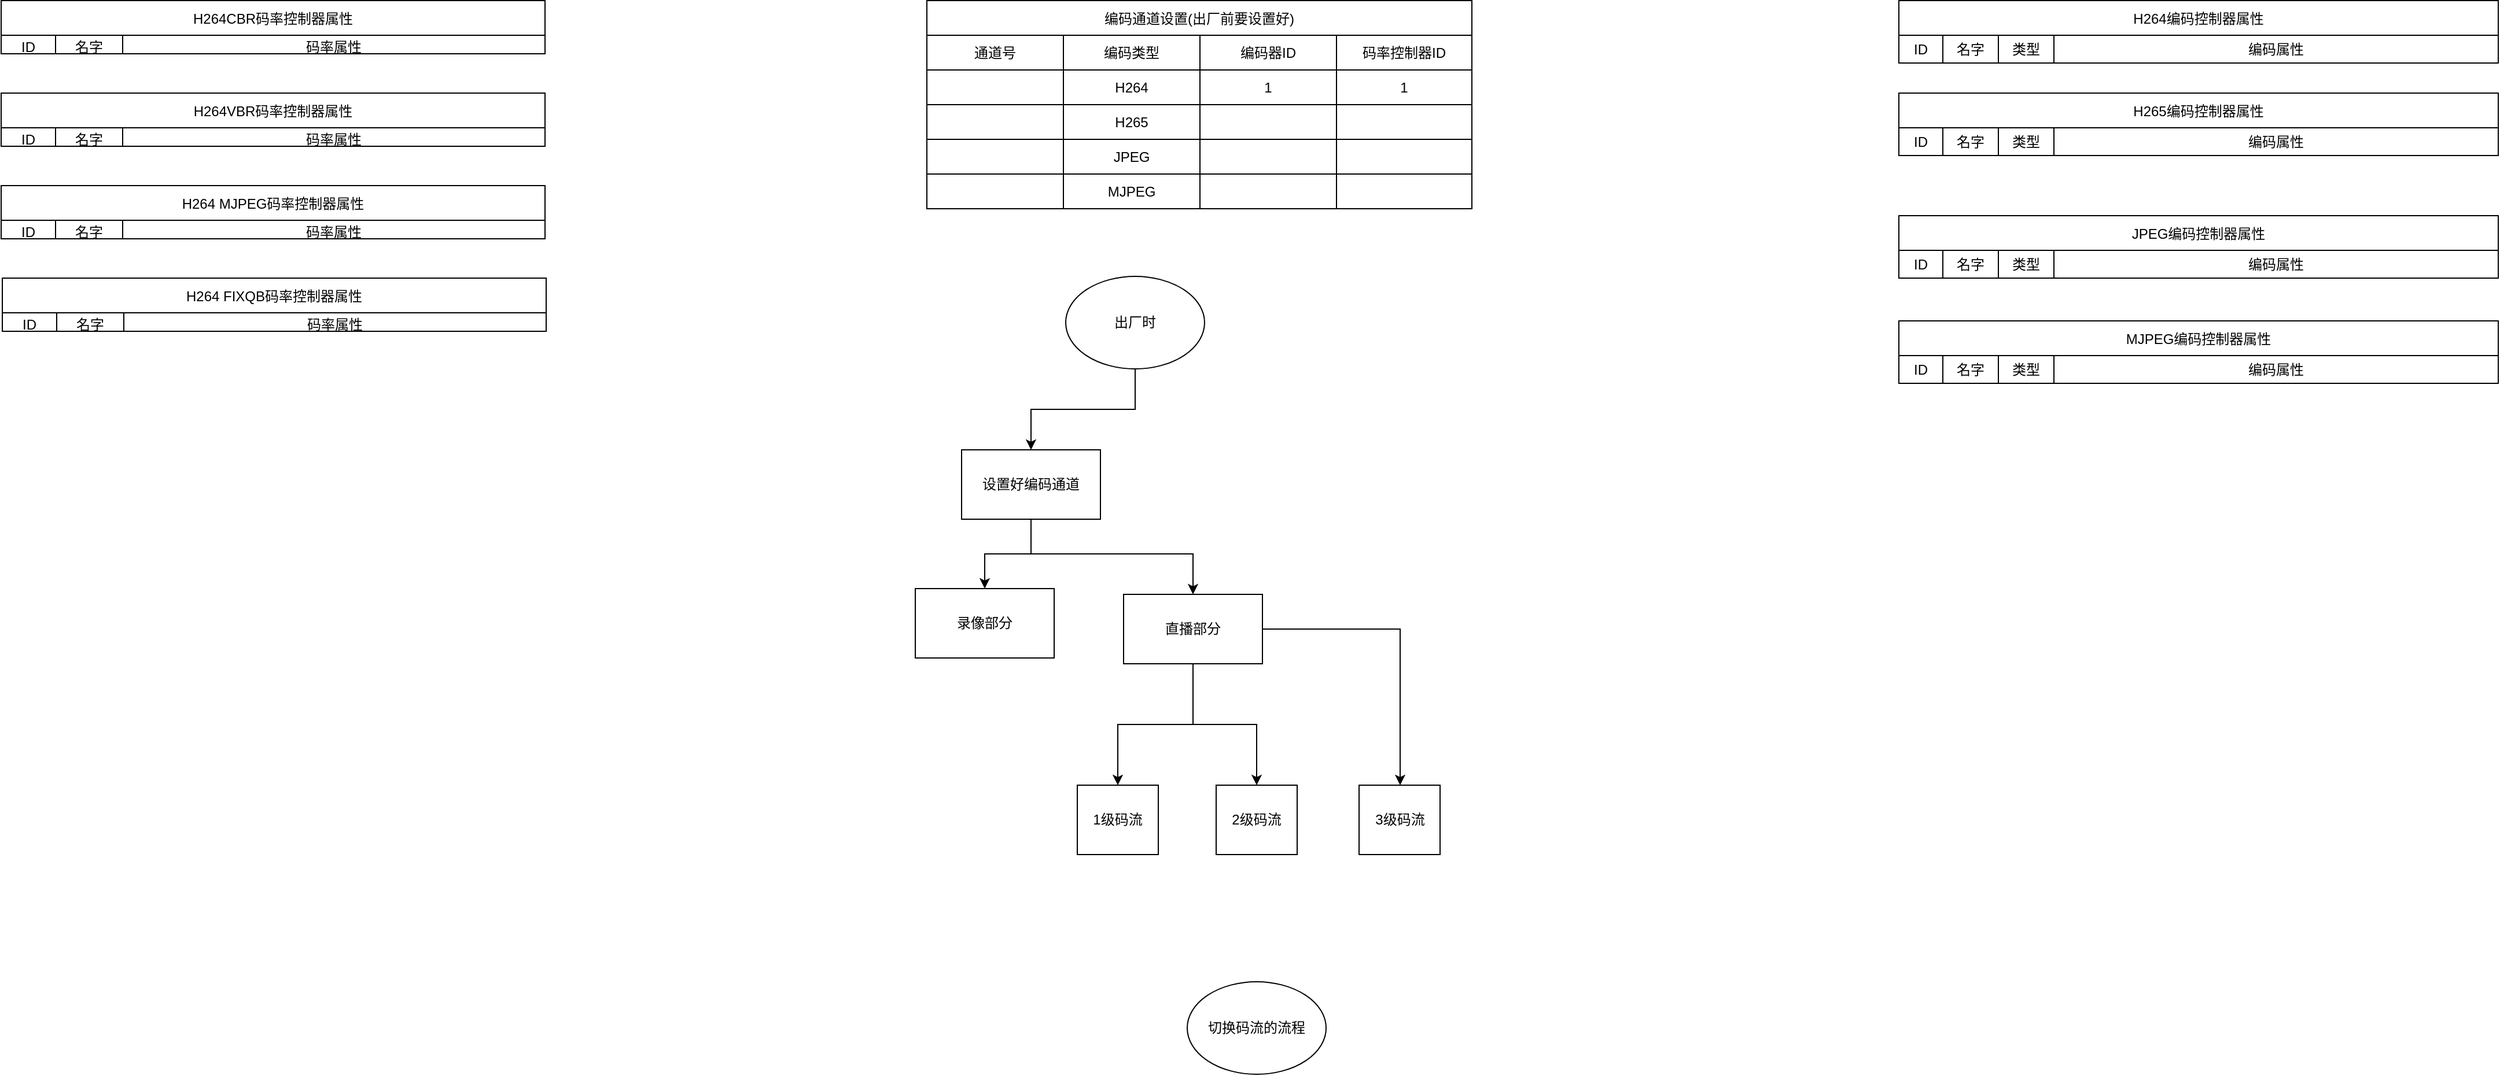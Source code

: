 <mxfile version="20.8.16" type="github">
  <diagram id="KSP_Ek3BJwsrb4C-WZ7z" name="第 1 页">
    <mxGraphModel dx="2670" dy="833" grid="1" gridSize="10" guides="1" tooltips="1" connect="1" arrows="1" fold="1" page="1" pageScale="1" pageWidth="827" pageHeight="1169" math="0" shadow="0">
      <root>
        <mxCell id="0" />
        <mxCell id="1" parent="0" />
        <mxCell id="0UnH1oCZMurItEouwhYK-30" value="" style="shape=partialRectangle;html=1;whiteSpace=wrap;connectable=0;strokeColor=inherit;overflow=hidden;fillColor=none;top=0;left=0;bottom=0;right=0;pointerEvents=1;" vertex="1" parent="1">
          <mxGeometry x="-640" y="91.5" width="60" height="40" as="geometry">
            <mxRectangle width="60" height="40" as="alternateBounds" />
          </mxGeometry>
        </mxCell>
        <mxCell id="0UnH1oCZMurItEouwhYK-40" value="编码通道设置(出厂前要设置好)" style="shape=table;startSize=30;container=1;collapsible=0;childLayout=tableLayout;" vertex="1" parent="1">
          <mxGeometry x="40" y="41.5" width="471" height="180" as="geometry" />
        </mxCell>
        <mxCell id="0UnH1oCZMurItEouwhYK-41" value="" style="shape=tableRow;horizontal=0;startSize=0;swimlaneHead=0;swimlaneBody=0;strokeColor=inherit;top=0;left=0;bottom=0;right=0;collapsible=0;dropTarget=0;fillColor=none;points=[[0,0.5],[1,0.5]];portConstraint=eastwest;" vertex="1" parent="0UnH1oCZMurItEouwhYK-40">
          <mxGeometry y="30" width="471" height="30" as="geometry" />
        </mxCell>
        <mxCell id="0UnH1oCZMurItEouwhYK-105" value="通道号" style="shape=partialRectangle;html=1;whiteSpace=wrap;connectable=0;strokeColor=inherit;overflow=hidden;fillColor=none;top=0;left=0;bottom=0;right=0;pointerEvents=1;" vertex="1" parent="0UnH1oCZMurItEouwhYK-41">
          <mxGeometry width="118" height="30" as="geometry">
            <mxRectangle width="118" height="30" as="alternateBounds" />
          </mxGeometry>
        </mxCell>
        <mxCell id="0UnH1oCZMurItEouwhYK-42" value="编码类型" style="shape=partialRectangle;html=1;whiteSpace=wrap;connectable=0;strokeColor=inherit;overflow=hidden;fillColor=none;top=0;left=0;bottom=0;right=0;pointerEvents=1;" vertex="1" parent="0UnH1oCZMurItEouwhYK-41">
          <mxGeometry x="118" width="118" height="30" as="geometry">
            <mxRectangle width="118" height="30" as="alternateBounds" />
          </mxGeometry>
        </mxCell>
        <mxCell id="0UnH1oCZMurItEouwhYK-44" value="编码器ID" style="shape=partialRectangle;html=1;whiteSpace=wrap;connectable=0;strokeColor=inherit;overflow=hidden;fillColor=none;top=0;left=0;bottom=0;right=0;pointerEvents=1;" vertex="1" parent="0UnH1oCZMurItEouwhYK-41">
          <mxGeometry x="236" width="118" height="30" as="geometry">
            <mxRectangle width="118" height="30" as="alternateBounds" />
          </mxGeometry>
        </mxCell>
        <mxCell id="0UnH1oCZMurItEouwhYK-57" value="码率控制器ID" style="shape=partialRectangle;html=1;whiteSpace=wrap;connectable=0;strokeColor=inherit;overflow=hidden;fillColor=none;top=0;left=0;bottom=0;right=0;pointerEvents=1;" vertex="1" parent="0UnH1oCZMurItEouwhYK-41">
          <mxGeometry x="354" width="117" height="30" as="geometry">
            <mxRectangle width="117" height="30" as="alternateBounds" />
          </mxGeometry>
        </mxCell>
        <mxCell id="0UnH1oCZMurItEouwhYK-45" value="" style="shape=tableRow;horizontal=0;startSize=0;swimlaneHead=0;swimlaneBody=0;strokeColor=inherit;top=0;left=0;bottom=0;right=0;collapsible=0;dropTarget=0;fillColor=none;points=[[0,0.5],[1,0.5]];portConstraint=eastwest;" vertex="1" parent="0UnH1oCZMurItEouwhYK-40">
          <mxGeometry y="60" width="471" height="30" as="geometry" />
        </mxCell>
        <mxCell id="0UnH1oCZMurItEouwhYK-106" style="shape=partialRectangle;html=1;whiteSpace=wrap;connectable=0;strokeColor=inherit;overflow=hidden;fillColor=none;top=0;left=0;bottom=0;right=0;pointerEvents=1;" vertex="1" parent="0UnH1oCZMurItEouwhYK-45">
          <mxGeometry width="118" height="30" as="geometry">
            <mxRectangle width="118" height="30" as="alternateBounds" />
          </mxGeometry>
        </mxCell>
        <mxCell id="0UnH1oCZMurItEouwhYK-46" value="H264" style="shape=partialRectangle;html=1;whiteSpace=wrap;connectable=0;strokeColor=inherit;overflow=hidden;fillColor=none;top=0;left=0;bottom=0;right=0;pointerEvents=1;" vertex="1" parent="0UnH1oCZMurItEouwhYK-45">
          <mxGeometry x="118" width="118" height="30" as="geometry">
            <mxRectangle width="118" height="30" as="alternateBounds" />
          </mxGeometry>
        </mxCell>
        <mxCell id="0UnH1oCZMurItEouwhYK-48" value="1" style="shape=partialRectangle;html=1;whiteSpace=wrap;connectable=0;strokeColor=inherit;overflow=hidden;fillColor=none;top=0;left=0;bottom=0;right=0;pointerEvents=1;" vertex="1" parent="0UnH1oCZMurItEouwhYK-45">
          <mxGeometry x="236" width="118" height="30" as="geometry">
            <mxRectangle width="118" height="30" as="alternateBounds" />
          </mxGeometry>
        </mxCell>
        <mxCell id="0UnH1oCZMurItEouwhYK-58" value="1" style="shape=partialRectangle;html=1;whiteSpace=wrap;connectable=0;strokeColor=inherit;overflow=hidden;fillColor=none;top=0;left=0;bottom=0;right=0;pointerEvents=1;" vertex="1" parent="0UnH1oCZMurItEouwhYK-45">
          <mxGeometry x="354" width="117" height="30" as="geometry">
            <mxRectangle width="117" height="30" as="alternateBounds" />
          </mxGeometry>
        </mxCell>
        <mxCell id="0UnH1oCZMurItEouwhYK-49" value="" style="shape=tableRow;horizontal=0;startSize=0;swimlaneHead=0;swimlaneBody=0;strokeColor=inherit;top=0;left=0;bottom=0;right=0;collapsible=0;dropTarget=0;fillColor=none;points=[[0,0.5],[1,0.5]];portConstraint=eastwest;" vertex="1" parent="0UnH1oCZMurItEouwhYK-40">
          <mxGeometry y="90" width="471" height="30" as="geometry" />
        </mxCell>
        <mxCell id="0UnH1oCZMurItEouwhYK-107" style="shape=partialRectangle;html=1;whiteSpace=wrap;connectable=0;strokeColor=inherit;overflow=hidden;fillColor=none;top=0;left=0;bottom=0;right=0;pointerEvents=1;" vertex="1" parent="0UnH1oCZMurItEouwhYK-49">
          <mxGeometry width="118" height="30" as="geometry">
            <mxRectangle width="118" height="30" as="alternateBounds" />
          </mxGeometry>
        </mxCell>
        <mxCell id="0UnH1oCZMurItEouwhYK-50" value="H265" style="shape=partialRectangle;html=1;whiteSpace=wrap;connectable=0;strokeColor=inherit;overflow=hidden;fillColor=none;top=0;left=0;bottom=0;right=0;pointerEvents=1;" vertex="1" parent="0UnH1oCZMurItEouwhYK-49">
          <mxGeometry x="118" width="118" height="30" as="geometry">
            <mxRectangle width="118" height="30" as="alternateBounds" />
          </mxGeometry>
        </mxCell>
        <mxCell id="0UnH1oCZMurItEouwhYK-52" value="" style="shape=partialRectangle;html=1;whiteSpace=wrap;connectable=0;strokeColor=inherit;overflow=hidden;fillColor=none;top=0;left=0;bottom=0;right=0;pointerEvents=1;" vertex="1" parent="0UnH1oCZMurItEouwhYK-49">
          <mxGeometry x="236" width="118" height="30" as="geometry">
            <mxRectangle width="118" height="30" as="alternateBounds" />
          </mxGeometry>
        </mxCell>
        <mxCell id="0UnH1oCZMurItEouwhYK-59" style="shape=partialRectangle;html=1;whiteSpace=wrap;connectable=0;strokeColor=inherit;overflow=hidden;fillColor=none;top=0;left=0;bottom=0;right=0;pointerEvents=1;" vertex="1" parent="0UnH1oCZMurItEouwhYK-49">
          <mxGeometry x="354" width="117" height="30" as="geometry">
            <mxRectangle width="117" height="30" as="alternateBounds" />
          </mxGeometry>
        </mxCell>
        <mxCell id="0UnH1oCZMurItEouwhYK-53" style="shape=tableRow;horizontal=0;startSize=0;swimlaneHead=0;swimlaneBody=0;strokeColor=inherit;top=0;left=0;bottom=0;right=0;collapsible=0;dropTarget=0;fillColor=none;points=[[0,0.5],[1,0.5]];portConstraint=eastwest;" vertex="1" parent="0UnH1oCZMurItEouwhYK-40">
          <mxGeometry y="120" width="471" height="30" as="geometry" />
        </mxCell>
        <mxCell id="0UnH1oCZMurItEouwhYK-108" style="shape=partialRectangle;html=1;whiteSpace=wrap;connectable=0;strokeColor=inherit;overflow=hidden;fillColor=none;top=0;left=0;bottom=0;right=0;pointerEvents=1;" vertex="1" parent="0UnH1oCZMurItEouwhYK-53">
          <mxGeometry width="118" height="30" as="geometry">
            <mxRectangle width="118" height="30" as="alternateBounds" />
          </mxGeometry>
        </mxCell>
        <mxCell id="0UnH1oCZMurItEouwhYK-54" value="JPEG" style="shape=partialRectangle;html=1;whiteSpace=wrap;connectable=0;strokeColor=inherit;overflow=hidden;fillColor=none;top=0;left=0;bottom=0;right=0;pointerEvents=1;" vertex="1" parent="0UnH1oCZMurItEouwhYK-53">
          <mxGeometry x="118" width="118" height="30" as="geometry">
            <mxRectangle width="118" height="30" as="alternateBounds" />
          </mxGeometry>
        </mxCell>
        <mxCell id="0UnH1oCZMurItEouwhYK-56" style="shape=partialRectangle;html=1;whiteSpace=wrap;connectable=0;strokeColor=inherit;overflow=hidden;fillColor=none;top=0;left=0;bottom=0;right=0;pointerEvents=1;" vertex="1" parent="0UnH1oCZMurItEouwhYK-53">
          <mxGeometry x="236" width="118" height="30" as="geometry">
            <mxRectangle width="118" height="30" as="alternateBounds" />
          </mxGeometry>
        </mxCell>
        <mxCell id="0UnH1oCZMurItEouwhYK-60" style="shape=partialRectangle;html=1;whiteSpace=wrap;connectable=0;strokeColor=inherit;overflow=hidden;fillColor=none;top=0;left=0;bottom=0;right=0;pointerEvents=1;" vertex="1" parent="0UnH1oCZMurItEouwhYK-53">
          <mxGeometry x="354" width="117" height="30" as="geometry">
            <mxRectangle width="117" height="30" as="alternateBounds" />
          </mxGeometry>
        </mxCell>
        <mxCell id="0UnH1oCZMurItEouwhYK-185" style="shape=tableRow;horizontal=0;startSize=0;swimlaneHead=0;swimlaneBody=0;strokeColor=inherit;top=0;left=0;bottom=0;right=0;collapsible=0;dropTarget=0;fillColor=none;points=[[0,0.5],[1,0.5]];portConstraint=eastwest;" vertex="1" parent="0UnH1oCZMurItEouwhYK-40">
          <mxGeometry y="150" width="471" height="30" as="geometry" />
        </mxCell>
        <mxCell id="0UnH1oCZMurItEouwhYK-186" style="shape=partialRectangle;html=1;whiteSpace=wrap;connectable=0;strokeColor=inherit;overflow=hidden;fillColor=none;top=0;left=0;bottom=0;right=0;pointerEvents=1;" vertex="1" parent="0UnH1oCZMurItEouwhYK-185">
          <mxGeometry width="118" height="30" as="geometry">
            <mxRectangle width="118" height="30" as="alternateBounds" />
          </mxGeometry>
        </mxCell>
        <mxCell id="0UnH1oCZMurItEouwhYK-187" value="MJPEG" style="shape=partialRectangle;html=1;whiteSpace=wrap;connectable=0;strokeColor=inherit;overflow=hidden;fillColor=none;top=0;left=0;bottom=0;right=0;pointerEvents=1;" vertex="1" parent="0UnH1oCZMurItEouwhYK-185">
          <mxGeometry x="118" width="118" height="30" as="geometry">
            <mxRectangle width="118" height="30" as="alternateBounds" />
          </mxGeometry>
        </mxCell>
        <mxCell id="0UnH1oCZMurItEouwhYK-188" style="shape=partialRectangle;html=1;whiteSpace=wrap;connectable=0;strokeColor=inherit;overflow=hidden;fillColor=none;top=0;left=0;bottom=0;right=0;pointerEvents=1;" vertex="1" parent="0UnH1oCZMurItEouwhYK-185">
          <mxGeometry x="236" width="118" height="30" as="geometry">
            <mxRectangle width="118" height="30" as="alternateBounds" />
          </mxGeometry>
        </mxCell>
        <mxCell id="0UnH1oCZMurItEouwhYK-189" style="shape=partialRectangle;html=1;whiteSpace=wrap;connectable=0;strokeColor=inherit;overflow=hidden;fillColor=none;top=0;left=0;bottom=0;right=0;pointerEvents=1;" vertex="1" parent="0UnH1oCZMurItEouwhYK-185">
          <mxGeometry x="354" width="117" height="30" as="geometry">
            <mxRectangle width="117" height="30" as="alternateBounds" />
          </mxGeometry>
        </mxCell>
        <mxCell id="0UnH1oCZMurItEouwhYK-69" value="H264编码控制器属性" style="shape=table;startSize=30;container=1;collapsible=0;childLayout=tableLayout;" vertex="1" parent="1">
          <mxGeometry x="880" y="41.5" width="518" height="54" as="geometry" />
        </mxCell>
        <mxCell id="0UnH1oCZMurItEouwhYK-70" value="" style="shape=tableRow;horizontal=0;startSize=0;swimlaneHead=0;swimlaneBody=0;strokeColor=inherit;top=0;left=0;bottom=0;right=0;collapsible=0;dropTarget=0;fillColor=none;points=[[0,0.5],[1,0.5]];portConstraint=eastwest;" vertex="1" parent="0UnH1oCZMurItEouwhYK-69">
          <mxGeometry y="30" width="518" height="24" as="geometry" />
        </mxCell>
        <mxCell id="0UnH1oCZMurItEouwhYK-71" value="ID" style="shape=partialRectangle;html=1;whiteSpace=wrap;connectable=0;strokeColor=inherit;overflow=hidden;fillColor=none;top=0;left=0;bottom=0;right=0;pointerEvents=1;" vertex="1" parent="0UnH1oCZMurItEouwhYK-70">
          <mxGeometry width="38" height="24" as="geometry">
            <mxRectangle width="38" height="24" as="alternateBounds" />
          </mxGeometry>
        </mxCell>
        <mxCell id="0UnH1oCZMurItEouwhYK-98" value="名字" style="shape=partialRectangle;html=1;whiteSpace=wrap;connectable=0;strokeColor=inherit;overflow=hidden;fillColor=none;top=0;left=0;bottom=0;right=0;pointerEvents=1;" vertex="1" parent="0UnH1oCZMurItEouwhYK-70">
          <mxGeometry x="38" width="48" height="24" as="geometry">
            <mxRectangle width="48" height="24" as="alternateBounds" />
          </mxGeometry>
        </mxCell>
        <mxCell id="0UnH1oCZMurItEouwhYK-121" value="类型" style="shape=partialRectangle;html=1;whiteSpace=wrap;connectable=0;strokeColor=inherit;overflow=hidden;fillColor=none;top=0;left=0;bottom=0;right=0;pointerEvents=1;" vertex="1" parent="0UnH1oCZMurItEouwhYK-70">
          <mxGeometry x="86" width="48" height="24" as="geometry">
            <mxRectangle width="48" height="24" as="alternateBounds" />
          </mxGeometry>
        </mxCell>
        <mxCell id="0UnH1oCZMurItEouwhYK-72" value="编码属性" style="shape=partialRectangle;html=1;whiteSpace=wrap;connectable=0;strokeColor=inherit;overflow=hidden;fillColor=none;top=0;left=0;bottom=0;right=0;pointerEvents=1;" vertex="1" parent="0UnH1oCZMurItEouwhYK-70">
          <mxGeometry x="134" width="384" height="24" as="geometry">
            <mxRectangle width="384" height="24" as="alternateBounds" />
          </mxGeometry>
        </mxCell>
        <mxCell id="0UnH1oCZMurItEouwhYK-82" value="H264CBR码率控制器属性" style="shape=table;startSize=30;container=1;collapsible=0;childLayout=tableLayout;" vertex="1" parent="1">
          <mxGeometry x="-760" y="41.5" width="470" height="46" as="geometry" />
        </mxCell>
        <mxCell id="0UnH1oCZMurItEouwhYK-83" value="" style="shape=tableRow;horizontal=0;startSize=0;swimlaneHead=0;swimlaneBody=0;strokeColor=inherit;top=0;left=0;bottom=0;right=0;collapsible=0;dropTarget=0;fillColor=none;points=[[0,0.5],[1,0.5]];portConstraint=eastwest;" vertex="1" parent="0UnH1oCZMurItEouwhYK-82">
          <mxGeometry y="30" width="470" height="16" as="geometry" />
        </mxCell>
        <mxCell id="0UnH1oCZMurItEouwhYK-84" value="ID" style="shape=partialRectangle;html=1;whiteSpace=wrap;connectable=0;strokeColor=inherit;overflow=hidden;fillColor=none;top=0;left=0;bottom=0;right=0;pointerEvents=1;" vertex="1" parent="0UnH1oCZMurItEouwhYK-83">
          <mxGeometry width="47" height="16" as="geometry">
            <mxRectangle width="47" height="16" as="alternateBounds" />
          </mxGeometry>
        </mxCell>
        <mxCell id="0UnH1oCZMurItEouwhYK-102" value="名字" style="shape=partialRectangle;html=1;whiteSpace=wrap;connectable=0;strokeColor=inherit;overflow=hidden;fillColor=none;top=0;left=0;bottom=0;right=0;pointerEvents=1;" vertex="1" parent="0UnH1oCZMurItEouwhYK-83">
          <mxGeometry x="47" width="58" height="16" as="geometry">
            <mxRectangle width="58" height="16" as="alternateBounds" />
          </mxGeometry>
        </mxCell>
        <mxCell id="0UnH1oCZMurItEouwhYK-85" value="码率属性" style="shape=partialRectangle;html=1;whiteSpace=wrap;connectable=0;strokeColor=inherit;overflow=hidden;fillColor=none;top=0;left=0;bottom=0;right=0;pointerEvents=1;" vertex="1" parent="0UnH1oCZMurItEouwhYK-83">
          <mxGeometry x="105" width="365" height="16" as="geometry">
            <mxRectangle width="365" height="16" as="alternateBounds" />
          </mxGeometry>
        </mxCell>
        <mxCell id="0UnH1oCZMurItEouwhYK-152" value="H264VBR码率控制器属性" style="shape=table;startSize=30;container=1;collapsible=0;childLayout=tableLayout;" vertex="1" parent="1">
          <mxGeometry x="-760" y="121.5" width="470" height="46" as="geometry" />
        </mxCell>
        <mxCell id="0UnH1oCZMurItEouwhYK-153" value="" style="shape=tableRow;horizontal=0;startSize=0;swimlaneHead=0;swimlaneBody=0;strokeColor=inherit;top=0;left=0;bottom=0;right=0;collapsible=0;dropTarget=0;fillColor=none;points=[[0,0.5],[1,0.5]];portConstraint=eastwest;" vertex="1" parent="0UnH1oCZMurItEouwhYK-152">
          <mxGeometry y="30" width="470" height="16" as="geometry" />
        </mxCell>
        <mxCell id="0UnH1oCZMurItEouwhYK-154" value="ID" style="shape=partialRectangle;html=1;whiteSpace=wrap;connectable=0;strokeColor=inherit;overflow=hidden;fillColor=none;top=0;left=0;bottom=0;right=0;pointerEvents=1;" vertex="1" parent="0UnH1oCZMurItEouwhYK-153">
          <mxGeometry width="47" height="16" as="geometry">
            <mxRectangle width="47" height="16" as="alternateBounds" />
          </mxGeometry>
        </mxCell>
        <mxCell id="0UnH1oCZMurItEouwhYK-155" value="名字" style="shape=partialRectangle;html=1;whiteSpace=wrap;connectable=0;strokeColor=inherit;overflow=hidden;fillColor=none;top=0;left=0;bottom=0;right=0;pointerEvents=1;" vertex="1" parent="0UnH1oCZMurItEouwhYK-153">
          <mxGeometry x="47" width="58" height="16" as="geometry">
            <mxRectangle width="58" height="16" as="alternateBounds" />
          </mxGeometry>
        </mxCell>
        <mxCell id="0UnH1oCZMurItEouwhYK-156" value="码率属性" style="shape=partialRectangle;html=1;whiteSpace=wrap;connectable=0;strokeColor=inherit;overflow=hidden;fillColor=none;top=0;left=0;bottom=0;right=0;pointerEvents=1;" vertex="1" parent="0UnH1oCZMurItEouwhYK-153">
          <mxGeometry x="105" width="365" height="16" as="geometry">
            <mxRectangle width="365" height="16" as="alternateBounds" />
          </mxGeometry>
        </mxCell>
        <mxCell id="0UnH1oCZMurItEouwhYK-157" value="H264 MJPEG码率控制器属性" style="shape=table;startSize=30;container=1;collapsible=0;childLayout=tableLayout;" vertex="1" parent="1">
          <mxGeometry x="-760" y="201.5" width="470" height="46" as="geometry" />
        </mxCell>
        <mxCell id="0UnH1oCZMurItEouwhYK-158" value="" style="shape=tableRow;horizontal=0;startSize=0;swimlaneHead=0;swimlaneBody=0;strokeColor=inherit;top=0;left=0;bottom=0;right=0;collapsible=0;dropTarget=0;fillColor=none;points=[[0,0.5],[1,0.5]];portConstraint=eastwest;" vertex="1" parent="0UnH1oCZMurItEouwhYK-157">
          <mxGeometry y="30" width="470" height="16" as="geometry" />
        </mxCell>
        <mxCell id="0UnH1oCZMurItEouwhYK-159" value="ID" style="shape=partialRectangle;html=1;whiteSpace=wrap;connectable=0;strokeColor=inherit;overflow=hidden;fillColor=none;top=0;left=0;bottom=0;right=0;pointerEvents=1;" vertex="1" parent="0UnH1oCZMurItEouwhYK-158">
          <mxGeometry width="47" height="16" as="geometry">
            <mxRectangle width="47" height="16" as="alternateBounds" />
          </mxGeometry>
        </mxCell>
        <mxCell id="0UnH1oCZMurItEouwhYK-160" value="名字" style="shape=partialRectangle;html=1;whiteSpace=wrap;connectable=0;strokeColor=inherit;overflow=hidden;fillColor=none;top=0;left=0;bottom=0;right=0;pointerEvents=1;" vertex="1" parent="0UnH1oCZMurItEouwhYK-158">
          <mxGeometry x="47" width="58" height="16" as="geometry">
            <mxRectangle width="58" height="16" as="alternateBounds" />
          </mxGeometry>
        </mxCell>
        <mxCell id="0UnH1oCZMurItEouwhYK-161" value="码率属性" style="shape=partialRectangle;html=1;whiteSpace=wrap;connectable=0;strokeColor=inherit;overflow=hidden;fillColor=none;top=0;left=0;bottom=0;right=0;pointerEvents=1;" vertex="1" parent="0UnH1oCZMurItEouwhYK-158">
          <mxGeometry x="105" width="365" height="16" as="geometry">
            <mxRectangle width="365" height="16" as="alternateBounds" />
          </mxGeometry>
        </mxCell>
        <mxCell id="0UnH1oCZMurItEouwhYK-162" value="H265编码控制器属性" style="shape=table;startSize=30;container=1;collapsible=0;childLayout=tableLayout;" vertex="1" parent="1">
          <mxGeometry x="880" y="121.5" width="518" height="54" as="geometry" />
        </mxCell>
        <mxCell id="0UnH1oCZMurItEouwhYK-163" value="" style="shape=tableRow;horizontal=0;startSize=0;swimlaneHead=0;swimlaneBody=0;strokeColor=inherit;top=0;left=0;bottom=0;right=0;collapsible=0;dropTarget=0;fillColor=none;points=[[0,0.5],[1,0.5]];portConstraint=eastwest;" vertex="1" parent="0UnH1oCZMurItEouwhYK-162">
          <mxGeometry y="30" width="518" height="24" as="geometry" />
        </mxCell>
        <mxCell id="0UnH1oCZMurItEouwhYK-164" value="ID" style="shape=partialRectangle;html=1;whiteSpace=wrap;connectable=0;strokeColor=inherit;overflow=hidden;fillColor=none;top=0;left=0;bottom=0;right=0;pointerEvents=1;" vertex="1" parent="0UnH1oCZMurItEouwhYK-163">
          <mxGeometry width="38" height="24" as="geometry">
            <mxRectangle width="38" height="24" as="alternateBounds" />
          </mxGeometry>
        </mxCell>
        <mxCell id="0UnH1oCZMurItEouwhYK-165" value="名字" style="shape=partialRectangle;html=1;whiteSpace=wrap;connectable=0;strokeColor=inherit;overflow=hidden;fillColor=none;top=0;left=0;bottom=0;right=0;pointerEvents=1;" vertex="1" parent="0UnH1oCZMurItEouwhYK-163">
          <mxGeometry x="38" width="48" height="24" as="geometry">
            <mxRectangle width="48" height="24" as="alternateBounds" />
          </mxGeometry>
        </mxCell>
        <mxCell id="0UnH1oCZMurItEouwhYK-166" value="类型" style="shape=partialRectangle;html=1;whiteSpace=wrap;connectable=0;strokeColor=inherit;overflow=hidden;fillColor=none;top=0;left=0;bottom=0;right=0;pointerEvents=1;" vertex="1" parent="0UnH1oCZMurItEouwhYK-163">
          <mxGeometry x="86" width="48" height="24" as="geometry">
            <mxRectangle width="48" height="24" as="alternateBounds" />
          </mxGeometry>
        </mxCell>
        <mxCell id="0UnH1oCZMurItEouwhYK-167" value="编码属性" style="shape=partialRectangle;html=1;whiteSpace=wrap;connectable=0;strokeColor=inherit;overflow=hidden;fillColor=none;top=0;left=0;bottom=0;right=0;pointerEvents=1;" vertex="1" parent="0UnH1oCZMurItEouwhYK-163">
          <mxGeometry x="134" width="384" height="24" as="geometry">
            <mxRectangle width="384" height="24" as="alternateBounds" />
          </mxGeometry>
        </mxCell>
        <mxCell id="0UnH1oCZMurItEouwhYK-168" value="H264 FIXQB码率控制器属性" style="shape=table;startSize=30;container=1;collapsible=0;childLayout=tableLayout;" vertex="1" parent="1">
          <mxGeometry x="-759" y="281.5" width="470" height="46" as="geometry" />
        </mxCell>
        <mxCell id="0UnH1oCZMurItEouwhYK-169" value="" style="shape=tableRow;horizontal=0;startSize=0;swimlaneHead=0;swimlaneBody=0;strokeColor=inherit;top=0;left=0;bottom=0;right=0;collapsible=0;dropTarget=0;fillColor=none;points=[[0,0.5],[1,0.5]];portConstraint=eastwest;" vertex="1" parent="0UnH1oCZMurItEouwhYK-168">
          <mxGeometry y="30" width="470" height="16" as="geometry" />
        </mxCell>
        <mxCell id="0UnH1oCZMurItEouwhYK-170" value="ID" style="shape=partialRectangle;html=1;whiteSpace=wrap;connectable=0;strokeColor=inherit;overflow=hidden;fillColor=none;top=0;left=0;bottom=0;right=0;pointerEvents=1;" vertex="1" parent="0UnH1oCZMurItEouwhYK-169">
          <mxGeometry width="47" height="16" as="geometry">
            <mxRectangle width="47" height="16" as="alternateBounds" />
          </mxGeometry>
        </mxCell>
        <mxCell id="0UnH1oCZMurItEouwhYK-171" value="名字" style="shape=partialRectangle;html=1;whiteSpace=wrap;connectable=0;strokeColor=inherit;overflow=hidden;fillColor=none;top=0;left=0;bottom=0;right=0;pointerEvents=1;" vertex="1" parent="0UnH1oCZMurItEouwhYK-169">
          <mxGeometry x="47" width="58" height="16" as="geometry">
            <mxRectangle width="58" height="16" as="alternateBounds" />
          </mxGeometry>
        </mxCell>
        <mxCell id="0UnH1oCZMurItEouwhYK-172" value="码率属性" style="shape=partialRectangle;html=1;whiteSpace=wrap;connectable=0;strokeColor=inherit;overflow=hidden;fillColor=none;top=0;left=0;bottom=0;right=0;pointerEvents=1;" vertex="1" parent="0UnH1oCZMurItEouwhYK-169">
          <mxGeometry x="105" width="365" height="16" as="geometry">
            <mxRectangle width="365" height="16" as="alternateBounds" />
          </mxGeometry>
        </mxCell>
        <mxCell id="0UnH1oCZMurItEouwhYK-173" value="JPEG编码控制器属性" style="shape=table;startSize=30;container=1;collapsible=0;childLayout=tableLayout;" vertex="1" parent="1">
          <mxGeometry x="880" y="227.5" width="518" height="54" as="geometry" />
        </mxCell>
        <mxCell id="0UnH1oCZMurItEouwhYK-174" value="" style="shape=tableRow;horizontal=0;startSize=0;swimlaneHead=0;swimlaneBody=0;strokeColor=inherit;top=0;left=0;bottom=0;right=0;collapsible=0;dropTarget=0;fillColor=none;points=[[0,0.5],[1,0.5]];portConstraint=eastwest;" vertex="1" parent="0UnH1oCZMurItEouwhYK-173">
          <mxGeometry y="30" width="518" height="24" as="geometry" />
        </mxCell>
        <mxCell id="0UnH1oCZMurItEouwhYK-175" value="ID" style="shape=partialRectangle;html=1;whiteSpace=wrap;connectable=0;strokeColor=inherit;overflow=hidden;fillColor=none;top=0;left=0;bottom=0;right=0;pointerEvents=1;" vertex="1" parent="0UnH1oCZMurItEouwhYK-174">
          <mxGeometry width="38" height="24" as="geometry">
            <mxRectangle width="38" height="24" as="alternateBounds" />
          </mxGeometry>
        </mxCell>
        <mxCell id="0UnH1oCZMurItEouwhYK-176" value="名字" style="shape=partialRectangle;html=1;whiteSpace=wrap;connectable=0;strokeColor=inherit;overflow=hidden;fillColor=none;top=0;left=0;bottom=0;right=0;pointerEvents=1;" vertex="1" parent="0UnH1oCZMurItEouwhYK-174">
          <mxGeometry x="38" width="48" height="24" as="geometry">
            <mxRectangle width="48" height="24" as="alternateBounds" />
          </mxGeometry>
        </mxCell>
        <mxCell id="0UnH1oCZMurItEouwhYK-177" value="类型" style="shape=partialRectangle;html=1;whiteSpace=wrap;connectable=0;strokeColor=inherit;overflow=hidden;fillColor=none;top=0;left=0;bottom=0;right=0;pointerEvents=1;" vertex="1" parent="0UnH1oCZMurItEouwhYK-174">
          <mxGeometry x="86" width="48" height="24" as="geometry">
            <mxRectangle width="48" height="24" as="alternateBounds" />
          </mxGeometry>
        </mxCell>
        <mxCell id="0UnH1oCZMurItEouwhYK-178" value="编码属性" style="shape=partialRectangle;html=1;whiteSpace=wrap;connectable=0;strokeColor=inherit;overflow=hidden;fillColor=none;top=0;left=0;bottom=0;right=0;pointerEvents=1;" vertex="1" parent="0UnH1oCZMurItEouwhYK-174">
          <mxGeometry x="134" width="384" height="24" as="geometry">
            <mxRectangle width="384" height="24" as="alternateBounds" />
          </mxGeometry>
        </mxCell>
        <mxCell id="0UnH1oCZMurItEouwhYK-179" value="MJPEG编码控制器属性" style="shape=table;startSize=30;container=1;collapsible=0;childLayout=tableLayout;" vertex="1" parent="1">
          <mxGeometry x="880" y="318.5" width="518" height="54" as="geometry" />
        </mxCell>
        <mxCell id="0UnH1oCZMurItEouwhYK-180" value="" style="shape=tableRow;horizontal=0;startSize=0;swimlaneHead=0;swimlaneBody=0;strokeColor=inherit;top=0;left=0;bottom=0;right=0;collapsible=0;dropTarget=0;fillColor=none;points=[[0,0.5],[1,0.5]];portConstraint=eastwest;" vertex="1" parent="0UnH1oCZMurItEouwhYK-179">
          <mxGeometry y="30" width="518" height="24" as="geometry" />
        </mxCell>
        <mxCell id="0UnH1oCZMurItEouwhYK-181" value="ID" style="shape=partialRectangle;html=1;whiteSpace=wrap;connectable=0;strokeColor=inherit;overflow=hidden;fillColor=none;top=0;left=0;bottom=0;right=0;pointerEvents=1;" vertex="1" parent="0UnH1oCZMurItEouwhYK-180">
          <mxGeometry width="38" height="24" as="geometry">
            <mxRectangle width="38" height="24" as="alternateBounds" />
          </mxGeometry>
        </mxCell>
        <mxCell id="0UnH1oCZMurItEouwhYK-182" value="名字" style="shape=partialRectangle;html=1;whiteSpace=wrap;connectable=0;strokeColor=inherit;overflow=hidden;fillColor=none;top=0;left=0;bottom=0;right=0;pointerEvents=1;" vertex="1" parent="0UnH1oCZMurItEouwhYK-180">
          <mxGeometry x="38" width="48" height="24" as="geometry">
            <mxRectangle width="48" height="24" as="alternateBounds" />
          </mxGeometry>
        </mxCell>
        <mxCell id="0UnH1oCZMurItEouwhYK-183" value="类型" style="shape=partialRectangle;html=1;whiteSpace=wrap;connectable=0;strokeColor=inherit;overflow=hidden;fillColor=none;top=0;left=0;bottom=0;right=0;pointerEvents=1;" vertex="1" parent="0UnH1oCZMurItEouwhYK-180">
          <mxGeometry x="86" width="48" height="24" as="geometry">
            <mxRectangle width="48" height="24" as="alternateBounds" />
          </mxGeometry>
        </mxCell>
        <mxCell id="0UnH1oCZMurItEouwhYK-184" value="编码属性" style="shape=partialRectangle;html=1;whiteSpace=wrap;connectable=0;strokeColor=inherit;overflow=hidden;fillColor=none;top=0;left=0;bottom=0;right=0;pointerEvents=1;" vertex="1" parent="0UnH1oCZMurItEouwhYK-180">
          <mxGeometry x="134" width="384" height="24" as="geometry">
            <mxRectangle width="384" height="24" as="alternateBounds" />
          </mxGeometry>
        </mxCell>
        <mxCell id="0UnH1oCZMurItEouwhYK-192" style="edgeStyle=orthogonalEdgeStyle;rounded=0;orthogonalLoop=1;jettySize=auto;html=1;" edge="1" parent="1" source="0UnH1oCZMurItEouwhYK-190" target="0UnH1oCZMurItEouwhYK-191">
          <mxGeometry relative="1" as="geometry" />
        </mxCell>
        <mxCell id="0UnH1oCZMurItEouwhYK-190" value="出厂时" style="ellipse;whiteSpace=wrap;html=1;" vertex="1" parent="1">
          <mxGeometry x="160" y="280" width="120" height="80" as="geometry" />
        </mxCell>
        <mxCell id="0UnH1oCZMurItEouwhYK-194" style="edgeStyle=orthogonalEdgeStyle;rounded=0;orthogonalLoop=1;jettySize=auto;html=1;" edge="1" parent="1" source="0UnH1oCZMurItEouwhYK-191" target="0UnH1oCZMurItEouwhYK-193">
          <mxGeometry relative="1" as="geometry" />
        </mxCell>
        <mxCell id="0UnH1oCZMurItEouwhYK-196" style="edgeStyle=orthogonalEdgeStyle;rounded=0;orthogonalLoop=1;jettySize=auto;html=1;entryX=0.5;entryY=0;entryDx=0;entryDy=0;" edge="1" parent="1" source="0UnH1oCZMurItEouwhYK-191" target="0UnH1oCZMurItEouwhYK-195">
          <mxGeometry relative="1" as="geometry">
            <Array as="points">
              <mxPoint x="130" y="520" />
              <mxPoint x="270" y="520" />
            </Array>
          </mxGeometry>
        </mxCell>
        <mxCell id="0UnH1oCZMurItEouwhYK-191" value="设置好编码通道" style="whiteSpace=wrap;html=1;" vertex="1" parent="1">
          <mxGeometry x="70" y="430" width="120" height="60" as="geometry" />
        </mxCell>
        <mxCell id="0UnH1oCZMurItEouwhYK-193" value="录像部分" style="whiteSpace=wrap;html=1;" vertex="1" parent="1">
          <mxGeometry x="30" y="550" width="120" height="60" as="geometry" />
        </mxCell>
        <mxCell id="0UnH1oCZMurItEouwhYK-198" style="edgeStyle=orthogonalEdgeStyle;rounded=0;orthogonalLoop=1;jettySize=auto;html=1;" edge="1" parent="1" source="0UnH1oCZMurItEouwhYK-195" target="0UnH1oCZMurItEouwhYK-197">
          <mxGeometry relative="1" as="geometry" />
        </mxCell>
        <mxCell id="0UnH1oCZMurItEouwhYK-201" style="edgeStyle=orthogonalEdgeStyle;rounded=0;orthogonalLoop=1;jettySize=auto;html=1;entryX=0.5;entryY=0;entryDx=0;entryDy=0;" edge="1" parent="1" source="0UnH1oCZMurItEouwhYK-195" target="0UnH1oCZMurItEouwhYK-199">
          <mxGeometry relative="1" as="geometry" />
        </mxCell>
        <mxCell id="0UnH1oCZMurItEouwhYK-202" style="edgeStyle=orthogonalEdgeStyle;rounded=0;orthogonalLoop=1;jettySize=auto;html=1;" edge="1" parent="1" source="0UnH1oCZMurItEouwhYK-195" target="0UnH1oCZMurItEouwhYK-200">
          <mxGeometry relative="1" as="geometry">
            <Array as="points">
              <mxPoint x="449" y="585" />
            </Array>
          </mxGeometry>
        </mxCell>
        <mxCell id="0UnH1oCZMurItEouwhYK-195" value="直播部分" style="whiteSpace=wrap;html=1;" vertex="1" parent="1">
          <mxGeometry x="210" y="555" width="120" height="60" as="geometry" />
        </mxCell>
        <mxCell id="0UnH1oCZMurItEouwhYK-197" value="1级码流" style="whiteSpace=wrap;html=1;" vertex="1" parent="1">
          <mxGeometry x="170" y="720" width="70" height="60" as="geometry" />
        </mxCell>
        <mxCell id="0UnH1oCZMurItEouwhYK-199" value="2级码流" style="whiteSpace=wrap;html=1;" vertex="1" parent="1">
          <mxGeometry x="290" y="720" width="70" height="60" as="geometry" />
        </mxCell>
        <mxCell id="0UnH1oCZMurItEouwhYK-200" value="3级码流" style="whiteSpace=wrap;html=1;" vertex="1" parent="1">
          <mxGeometry x="413.5" y="720" width="70" height="60" as="geometry" />
        </mxCell>
        <mxCell id="0UnH1oCZMurItEouwhYK-203" value="切换码流的流程" style="ellipse;whiteSpace=wrap;html=1;" vertex="1" parent="1">
          <mxGeometry x="265" y="890" width="120" height="80" as="geometry" />
        </mxCell>
      </root>
    </mxGraphModel>
  </diagram>
</mxfile>
